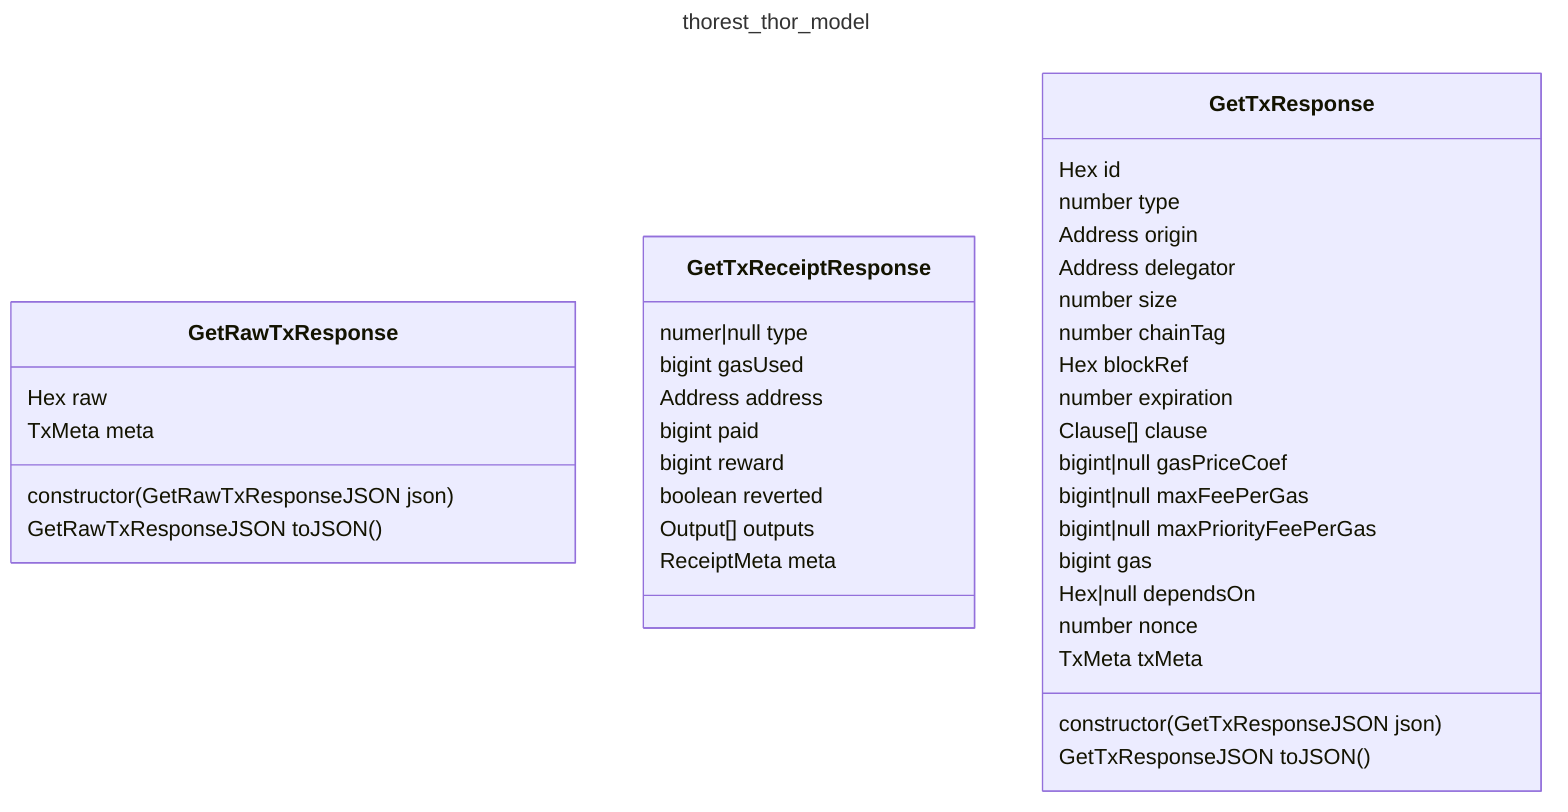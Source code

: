 ---
title: thorest_thor_model
---
classDiagram
    class GetRawTxResponse {
        Hex raw
        TxMeta meta
        constructor(GetRawTxResponseJSON json)
        GetRawTxResponseJSON toJSON()
    }
    class GetTxReceiptResponse {
        numer|null type
        bigint gasUsed
        Address address
        bigint paid
        bigint reward
        boolean reverted
        Output[] outputs
        ReceiptMeta meta
    }
    class GetTxResponse {
        Hex id
        number type
        Address origin
        Address delegator
        number size
        number chainTag
        Hex blockRef
        number expiration
        Clause[] clause
        bigint|null gasPriceCoef
        bigint|null maxFeePerGas
        bigint|null maxPriorityFeePerGas
        bigint gas
        Hex|null dependsOn
        number nonce
        TxMeta txMeta
        constructor(GetTxResponseJSON json)
        GetTxResponseJSON toJSON()
    }